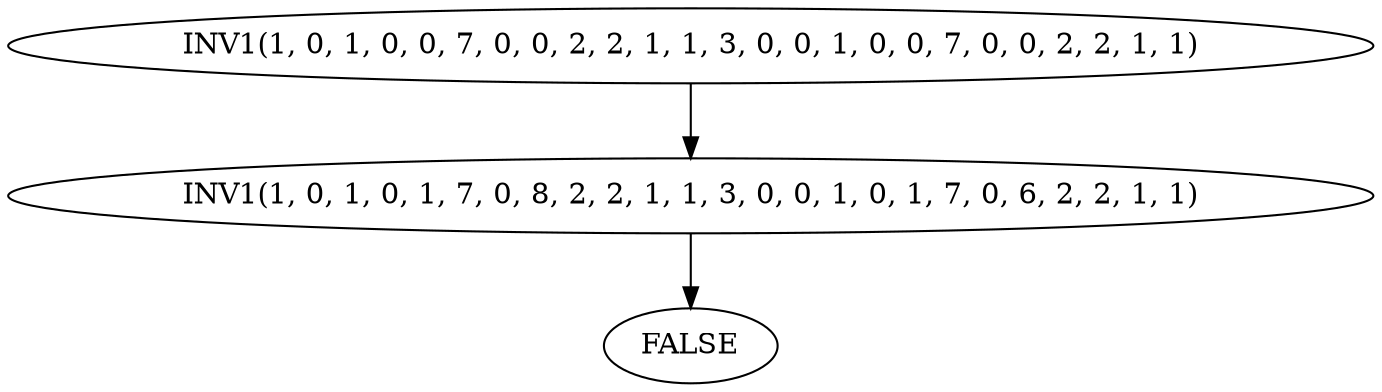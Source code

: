 digraph dag {
0[label="FALSE"];
1->0;
1[label="INV1(1, 0, 1, 0, 1, 7, 0, 8, 2, 2, 1, 1, 3, 0, 0, 1, 0, 1, 7, 0, 6, 2, 2, 1, 1)"];
2->1;
2[label="INV1(1, 0, 1, 0, 0, 7, 0, 0, 2, 2, 1, 1, 3, 0, 0, 1, 0, 0, 7, 0, 0, 2, 2, 1, 1)"];
}
